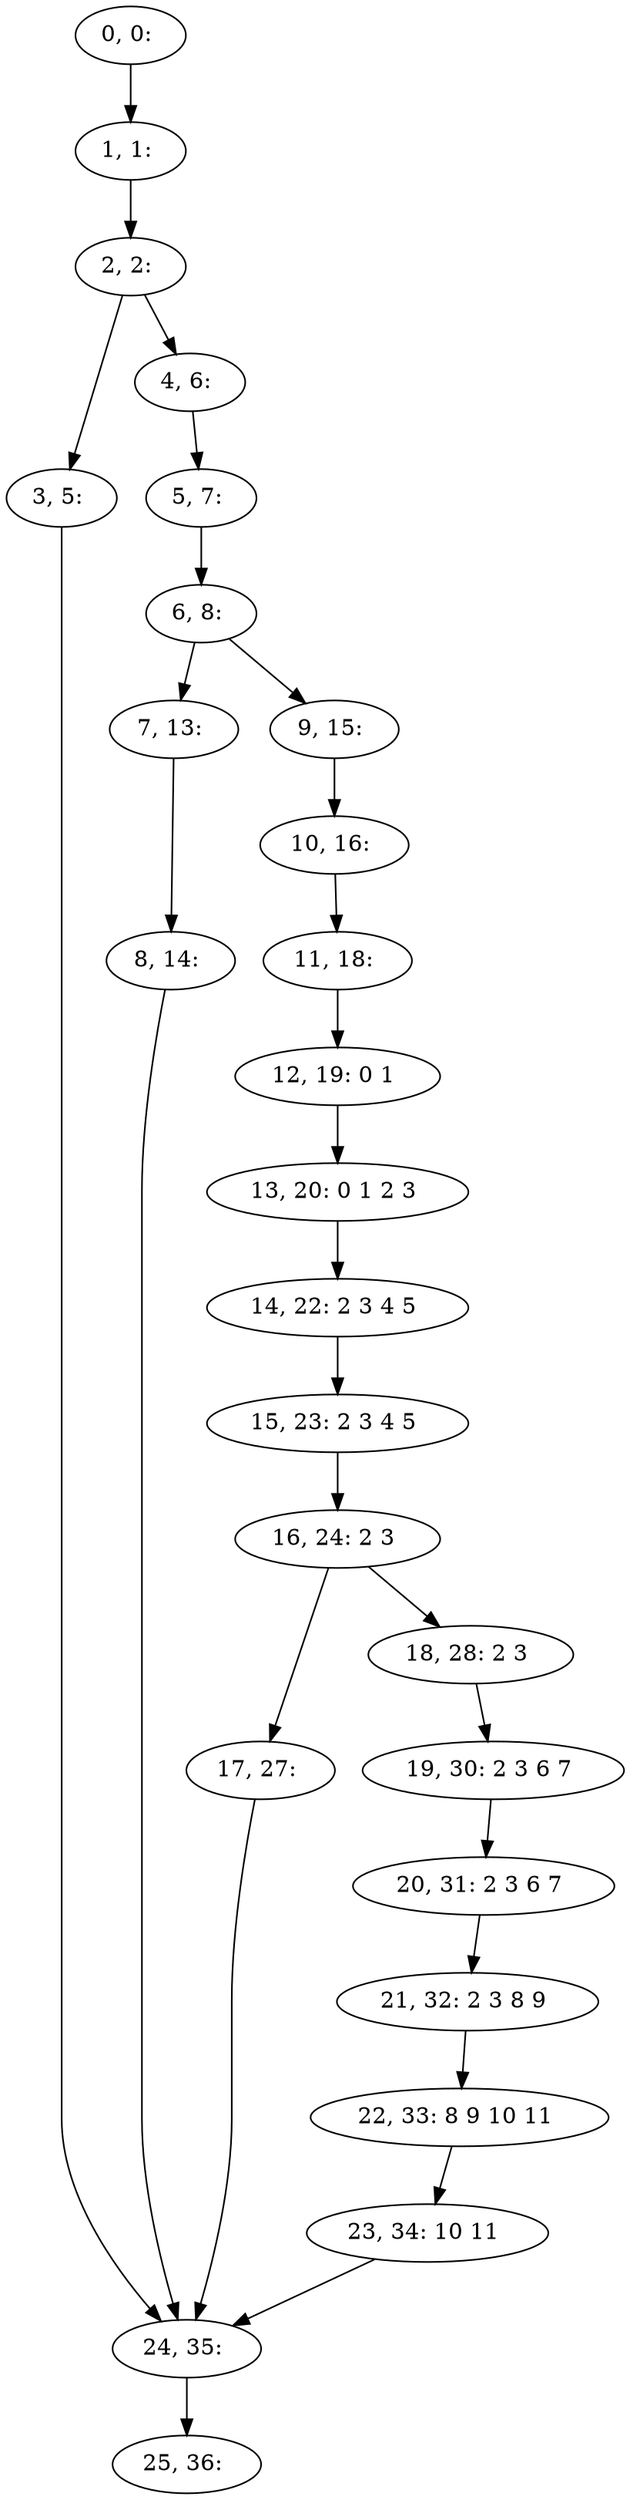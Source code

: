 digraph G {
0[label="0, 0: "];
1[label="1, 1: "];
2[label="2, 2: "];
3[label="3, 5: "];
4[label="4, 6: "];
5[label="5, 7: "];
6[label="6, 8: "];
7[label="7, 13: "];
8[label="8, 14: "];
9[label="9, 15: "];
10[label="10, 16: "];
11[label="11, 18: "];
12[label="12, 19: 0 1 "];
13[label="13, 20: 0 1 2 3 "];
14[label="14, 22: 2 3 4 5 "];
15[label="15, 23: 2 3 4 5 "];
16[label="16, 24: 2 3 "];
17[label="17, 27: "];
18[label="18, 28: 2 3 "];
19[label="19, 30: 2 3 6 7 "];
20[label="20, 31: 2 3 6 7 "];
21[label="21, 32: 2 3 8 9 "];
22[label="22, 33: 8 9 10 11 "];
23[label="23, 34: 10 11 "];
24[label="24, 35: "];
25[label="25, 36: "];
0->1 ;
1->2 ;
2->3 ;
2->4 ;
3->24 ;
4->5 ;
5->6 ;
6->7 ;
6->9 ;
7->8 ;
8->24 ;
9->10 ;
10->11 ;
11->12 ;
12->13 ;
13->14 ;
14->15 ;
15->16 ;
16->17 ;
16->18 ;
17->24 ;
18->19 ;
19->20 ;
20->21 ;
21->22 ;
22->23 ;
23->24 ;
24->25 ;
}
